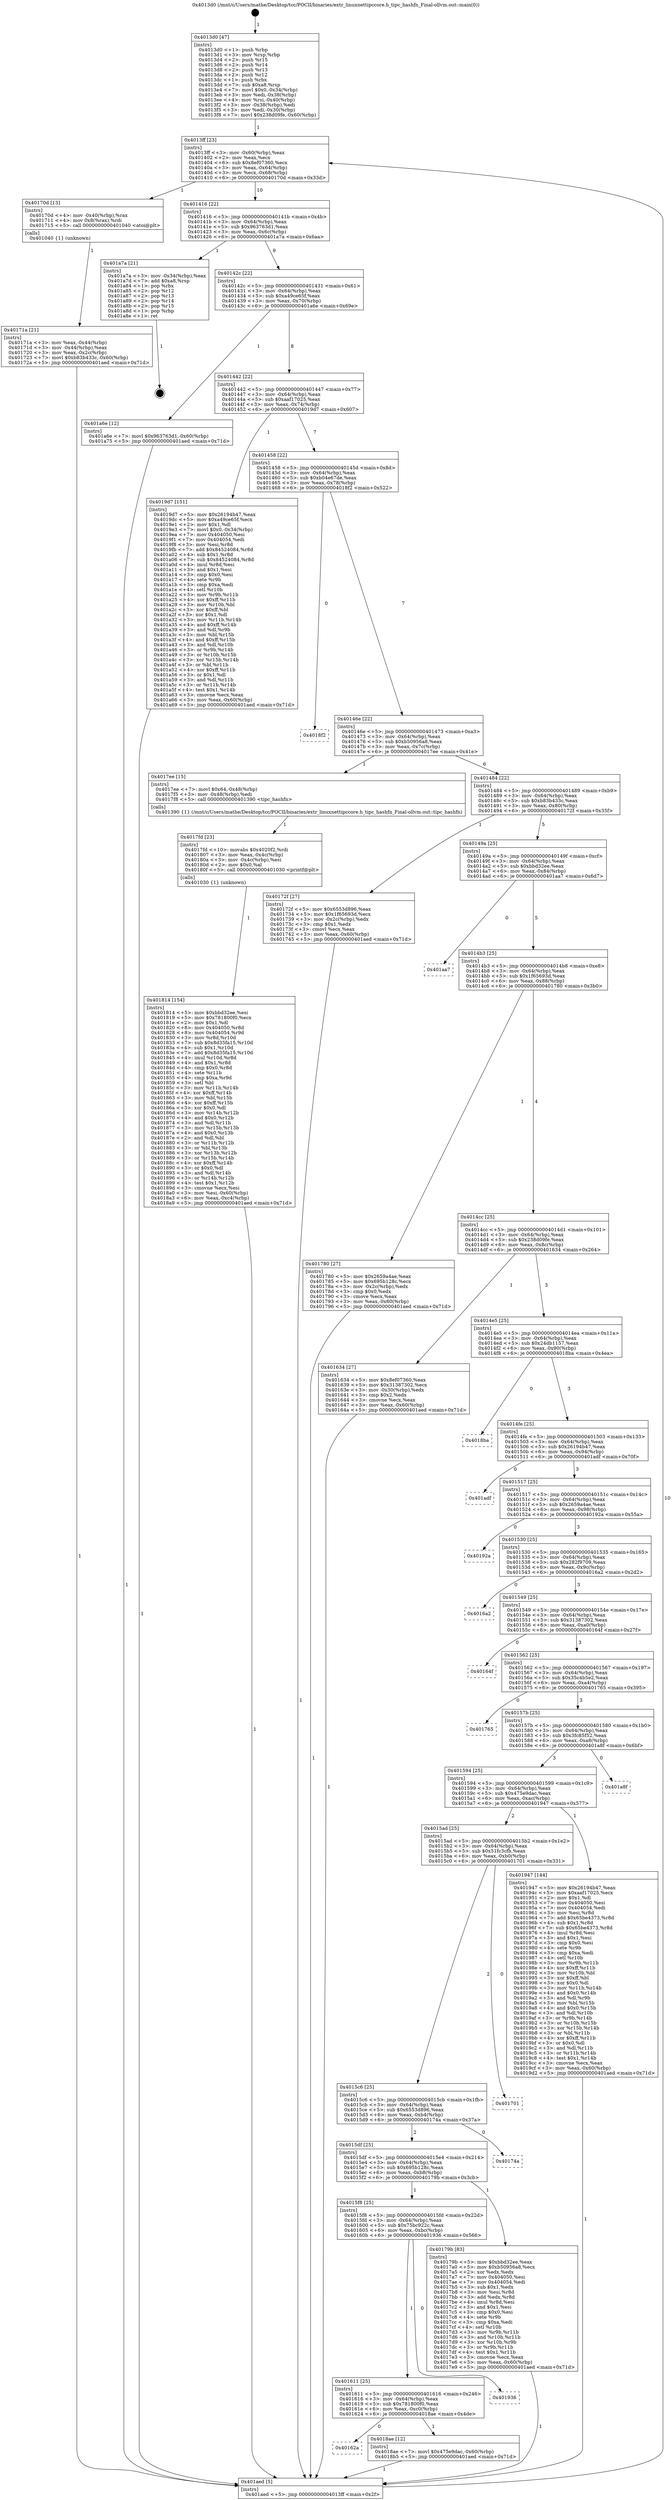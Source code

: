 digraph "0x4013d0" {
  label = "0x4013d0 (/mnt/c/Users/mathe/Desktop/tcc/POCII/binaries/extr_linuxnettipccore.h_tipc_hashfn_Final-ollvm.out::main(0))"
  labelloc = "t"
  node[shape=record]

  Entry [label="",width=0.3,height=0.3,shape=circle,fillcolor=black,style=filled]
  "0x4013ff" [label="{
     0x4013ff [23]\l
     | [instrs]\l
     &nbsp;&nbsp;0x4013ff \<+3\>: mov -0x60(%rbp),%eax\l
     &nbsp;&nbsp;0x401402 \<+2\>: mov %eax,%ecx\l
     &nbsp;&nbsp;0x401404 \<+6\>: sub $0x8ef07360,%ecx\l
     &nbsp;&nbsp;0x40140a \<+3\>: mov %eax,-0x64(%rbp)\l
     &nbsp;&nbsp;0x40140d \<+3\>: mov %ecx,-0x68(%rbp)\l
     &nbsp;&nbsp;0x401410 \<+6\>: je 000000000040170d \<main+0x33d\>\l
  }"]
  "0x40170d" [label="{
     0x40170d [13]\l
     | [instrs]\l
     &nbsp;&nbsp;0x40170d \<+4\>: mov -0x40(%rbp),%rax\l
     &nbsp;&nbsp;0x401711 \<+4\>: mov 0x8(%rax),%rdi\l
     &nbsp;&nbsp;0x401715 \<+5\>: call 0000000000401040 \<atoi@plt\>\l
     | [calls]\l
     &nbsp;&nbsp;0x401040 \{1\} (unknown)\l
  }"]
  "0x401416" [label="{
     0x401416 [22]\l
     | [instrs]\l
     &nbsp;&nbsp;0x401416 \<+5\>: jmp 000000000040141b \<main+0x4b\>\l
     &nbsp;&nbsp;0x40141b \<+3\>: mov -0x64(%rbp),%eax\l
     &nbsp;&nbsp;0x40141e \<+5\>: sub $0x963763d1,%eax\l
     &nbsp;&nbsp;0x401423 \<+3\>: mov %eax,-0x6c(%rbp)\l
     &nbsp;&nbsp;0x401426 \<+6\>: je 0000000000401a7a \<main+0x6aa\>\l
  }"]
  Exit [label="",width=0.3,height=0.3,shape=circle,fillcolor=black,style=filled,peripheries=2]
  "0x401a7a" [label="{
     0x401a7a [21]\l
     | [instrs]\l
     &nbsp;&nbsp;0x401a7a \<+3\>: mov -0x34(%rbp),%eax\l
     &nbsp;&nbsp;0x401a7d \<+7\>: add $0xa8,%rsp\l
     &nbsp;&nbsp;0x401a84 \<+1\>: pop %rbx\l
     &nbsp;&nbsp;0x401a85 \<+2\>: pop %r12\l
     &nbsp;&nbsp;0x401a87 \<+2\>: pop %r13\l
     &nbsp;&nbsp;0x401a89 \<+2\>: pop %r14\l
     &nbsp;&nbsp;0x401a8b \<+2\>: pop %r15\l
     &nbsp;&nbsp;0x401a8d \<+1\>: pop %rbp\l
     &nbsp;&nbsp;0x401a8e \<+1\>: ret\l
  }"]
  "0x40142c" [label="{
     0x40142c [22]\l
     | [instrs]\l
     &nbsp;&nbsp;0x40142c \<+5\>: jmp 0000000000401431 \<main+0x61\>\l
     &nbsp;&nbsp;0x401431 \<+3\>: mov -0x64(%rbp),%eax\l
     &nbsp;&nbsp;0x401434 \<+5\>: sub $0xa49ce65f,%eax\l
     &nbsp;&nbsp;0x401439 \<+3\>: mov %eax,-0x70(%rbp)\l
     &nbsp;&nbsp;0x40143c \<+6\>: je 0000000000401a6e \<main+0x69e\>\l
  }"]
  "0x40162a" [label="{
     0x40162a\l
  }", style=dashed]
  "0x401a6e" [label="{
     0x401a6e [12]\l
     | [instrs]\l
     &nbsp;&nbsp;0x401a6e \<+7\>: movl $0x963763d1,-0x60(%rbp)\l
     &nbsp;&nbsp;0x401a75 \<+5\>: jmp 0000000000401aed \<main+0x71d\>\l
  }"]
  "0x401442" [label="{
     0x401442 [22]\l
     | [instrs]\l
     &nbsp;&nbsp;0x401442 \<+5\>: jmp 0000000000401447 \<main+0x77\>\l
     &nbsp;&nbsp;0x401447 \<+3\>: mov -0x64(%rbp),%eax\l
     &nbsp;&nbsp;0x40144a \<+5\>: sub $0xaaf17025,%eax\l
     &nbsp;&nbsp;0x40144f \<+3\>: mov %eax,-0x74(%rbp)\l
     &nbsp;&nbsp;0x401452 \<+6\>: je 00000000004019d7 \<main+0x607\>\l
  }"]
  "0x4018ae" [label="{
     0x4018ae [12]\l
     | [instrs]\l
     &nbsp;&nbsp;0x4018ae \<+7\>: movl $0x475e9dac,-0x60(%rbp)\l
     &nbsp;&nbsp;0x4018b5 \<+5\>: jmp 0000000000401aed \<main+0x71d\>\l
  }"]
  "0x4019d7" [label="{
     0x4019d7 [151]\l
     | [instrs]\l
     &nbsp;&nbsp;0x4019d7 \<+5\>: mov $0x26194b47,%eax\l
     &nbsp;&nbsp;0x4019dc \<+5\>: mov $0xa49ce65f,%ecx\l
     &nbsp;&nbsp;0x4019e1 \<+2\>: mov $0x1,%dl\l
     &nbsp;&nbsp;0x4019e3 \<+7\>: movl $0x0,-0x34(%rbp)\l
     &nbsp;&nbsp;0x4019ea \<+7\>: mov 0x404050,%esi\l
     &nbsp;&nbsp;0x4019f1 \<+7\>: mov 0x404054,%edi\l
     &nbsp;&nbsp;0x4019f8 \<+3\>: mov %esi,%r8d\l
     &nbsp;&nbsp;0x4019fb \<+7\>: add $0x84524084,%r8d\l
     &nbsp;&nbsp;0x401a02 \<+4\>: sub $0x1,%r8d\l
     &nbsp;&nbsp;0x401a06 \<+7\>: sub $0x84524084,%r8d\l
     &nbsp;&nbsp;0x401a0d \<+4\>: imul %r8d,%esi\l
     &nbsp;&nbsp;0x401a11 \<+3\>: and $0x1,%esi\l
     &nbsp;&nbsp;0x401a14 \<+3\>: cmp $0x0,%esi\l
     &nbsp;&nbsp;0x401a17 \<+4\>: sete %r9b\l
     &nbsp;&nbsp;0x401a1b \<+3\>: cmp $0xa,%edi\l
     &nbsp;&nbsp;0x401a1e \<+4\>: setl %r10b\l
     &nbsp;&nbsp;0x401a22 \<+3\>: mov %r9b,%r11b\l
     &nbsp;&nbsp;0x401a25 \<+4\>: xor $0xff,%r11b\l
     &nbsp;&nbsp;0x401a29 \<+3\>: mov %r10b,%bl\l
     &nbsp;&nbsp;0x401a2c \<+3\>: xor $0xff,%bl\l
     &nbsp;&nbsp;0x401a2f \<+3\>: xor $0x1,%dl\l
     &nbsp;&nbsp;0x401a32 \<+3\>: mov %r11b,%r14b\l
     &nbsp;&nbsp;0x401a35 \<+4\>: and $0xff,%r14b\l
     &nbsp;&nbsp;0x401a39 \<+3\>: and %dl,%r9b\l
     &nbsp;&nbsp;0x401a3c \<+3\>: mov %bl,%r15b\l
     &nbsp;&nbsp;0x401a3f \<+4\>: and $0xff,%r15b\l
     &nbsp;&nbsp;0x401a43 \<+3\>: and %dl,%r10b\l
     &nbsp;&nbsp;0x401a46 \<+3\>: or %r9b,%r14b\l
     &nbsp;&nbsp;0x401a49 \<+3\>: or %r10b,%r15b\l
     &nbsp;&nbsp;0x401a4c \<+3\>: xor %r15b,%r14b\l
     &nbsp;&nbsp;0x401a4f \<+3\>: or %bl,%r11b\l
     &nbsp;&nbsp;0x401a52 \<+4\>: xor $0xff,%r11b\l
     &nbsp;&nbsp;0x401a56 \<+3\>: or $0x1,%dl\l
     &nbsp;&nbsp;0x401a59 \<+3\>: and %dl,%r11b\l
     &nbsp;&nbsp;0x401a5c \<+3\>: or %r11b,%r14b\l
     &nbsp;&nbsp;0x401a5f \<+4\>: test $0x1,%r14b\l
     &nbsp;&nbsp;0x401a63 \<+3\>: cmovne %ecx,%eax\l
     &nbsp;&nbsp;0x401a66 \<+3\>: mov %eax,-0x60(%rbp)\l
     &nbsp;&nbsp;0x401a69 \<+5\>: jmp 0000000000401aed \<main+0x71d\>\l
  }"]
  "0x401458" [label="{
     0x401458 [22]\l
     | [instrs]\l
     &nbsp;&nbsp;0x401458 \<+5\>: jmp 000000000040145d \<main+0x8d\>\l
     &nbsp;&nbsp;0x40145d \<+3\>: mov -0x64(%rbp),%eax\l
     &nbsp;&nbsp;0x401460 \<+5\>: sub $0xb04e67de,%eax\l
     &nbsp;&nbsp;0x401465 \<+3\>: mov %eax,-0x78(%rbp)\l
     &nbsp;&nbsp;0x401468 \<+6\>: je 00000000004018f2 \<main+0x522\>\l
  }"]
  "0x401611" [label="{
     0x401611 [25]\l
     | [instrs]\l
     &nbsp;&nbsp;0x401611 \<+5\>: jmp 0000000000401616 \<main+0x246\>\l
     &nbsp;&nbsp;0x401616 \<+3\>: mov -0x64(%rbp),%eax\l
     &nbsp;&nbsp;0x401619 \<+5\>: sub $0x781800f0,%eax\l
     &nbsp;&nbsp;0x40161e \<+6\>: mov %eax,-0xc0(%rbp)\l
     &nbsp;&nbsp;0x401624 \<+6\>: je 00000000004018ae \<main+0x4de\>\l
  }"]
  "0x4018f2" [label="{
     0x4018f2\l
  }", style=dashed]
  "0x40146e" [label="{
     0x40146e [22]\l
     | [instrs]\l
     &nbsp;&nbsp;0x40146e \<+5\>: jmp 0000000000401473 \<main+0xa3\>\l
     &nbsp;&nbsp;0x401473 \<+3\>: mov -0x64(%rbp),%eax\l
     &nbsp;&nbsp;0x401476 \<+5\>: sub $0xb50956a8,%eax\l
     &nbsp;&nbsp;0x40147b \<+3\>: mov %eax,-0x7c(%rbp)\l
     &nbsp;&nbsp;0x40147e \<+6\>: je 00000000004017ee \<main+0x41e\>\l
  }"]
  "0x401936" [label="{
     0x401936\l
  }", style=dashed]
  "0x4017ee" [label="{
     0x4017ee [15]\l
     | [instrs]\l
     &nbsp;&nbsp;0x4017ee \<+7\>: movl $0x64,-0x48(%rbp)\l
     &nbsp;&nbsp;0x4017f5 \<+3\>: mov -0x48(%rbp),%edi\l
     &nbsp;&nbsp;0x4017f8 \<+5\>: call 0000000000401390 \<tipc_hashfn\>\l
     | [calls]\l
     &nbsp;&nbsp;0x401390 \{1\} (/mnt/c/Users/mathe/Desktop/tcc/POCII/binaries/extr_linuxnettipccore.h_tipc_hashfn_Final-ollvm.out::tipc_hashfn)\l
  }"]
  "0x401484" [label="{
     0x401484 [22]\l
     | [instrs]\l
     &nbsp;&nbsp;0x401484 \<+5\>: jmp 0000000000401489 \<main+0xb9\>\l
     &nbsp;&nbsp;0x401489 \<+3\>: mov -0x64(%rbp),%eax\l
     &nbsp;&nbsp;0x40148c \<+5\>: sub $0xb83b433c,%eax\l
     &nbsp;&nbsp;0x401491 \<+3\>: mov %eax,-0x80(%rbp)\l
     &nbsp;&nbsp;0x401494 \<+6\>: je 000000000040172f \<main+0x35f\>\l
  }"]
  "0x401814" [label="{
     0x401814 [154]\l
     | [instrs]\l
     &nbsp;&nbsp;0x401814 \<+5\>: mov $0xbbd32ee,%esi\l
     &nbsp;&nbsp;0x401819 \<+5\>: mov $0x781800f0,%ecx\l
     &nbsp;&nbsp;0x40181e \<+2\>: mov $0x1,%dl\l
     &nbsp;&nbsp;0x401820 \<+8\>: mov 0x404050,%r8d\l
     &nbsp;&nbsp;0x401828 \<+8\>: mov 0x404054,%r9d\l
     &nbsp;&nbsp;0x401830 \<+3\>: mov %r8d,%r10d\l
     &nbsp;&nbsp;0x401833 \<+7\>: sub $0x8d35fa15,%r10d\l
     &nbsp;&nbsp;0x40183a \<+4\>: sub $0x1,%r10d\l
     &nbsp;&nbsp;0x40183e \<+7\>: add $0x8d35fa15,%r10d\l
     &nbsp;&nbsp;0x401845 \<+4\>: imul %r10d,%r8d\l
     &nbsp;&nbsp;0x401849 \<+4\>: and $0x1,%r8d\l
     &nbsp;&nbsp;0x40184d \<+4\>: cmp $0x0,%r8d\l
     &nbsp;&nbsp;0x401851 \<+4\>: sete %r11b\l
     &nbsp;&nbsp;0x401855 \<+4\>: cmp $0xa,%r9d\l
     &nbsp;&nbsp;0x401859 \<+3\>: setl %bl\l
     &nbsp;&nbsp;0x40185c \<+3\>: mov %r11b,%r14b\l
     &nbsp;&nbsp;0x40185f \<+4\>: xor $0xff,%r14b\l
     &nbsp;&nbsp;0x401863 \<+3\>: mov %bl,%r15b\l
     &nbsp;&nbsp;0x401866 \<+4\>: xor $0xff,%r15b\l
     &nbsp;&nbsp;0x40186a \<+3\>: xor $0x0,%dl\l
     &nbsp;&nbsp;0x40186d \<+3\>: mov %r14b,%r12b\l
     &nbsp;&nbsp;0x401870 \<+4\>: and $0x0,%r12b\l
     &nbsp;&nbsp;0x401874 \<+3\>: and %dl,%r11b\l
     &nbsp;&nbsp;0x401877 \<+3\>: mov %r15b,%r13b\l
     &nbsp;&nbsp;0x40187a \<+4\>: and $0x0,%r13b\l
     &nbsp;&nbsp;0x40187e \<+2\>: and %dl,%bl\l
     &nbsp;&nbsp;0x401880 \<+3\>: or %r11b,%r12b\l
     &nbsp;&nbsp;0x401883 \<+3\>: or %bl,%r13b\l
     &nbsp;&nbsp;0x401886 \<+3\>: xor %r13b,%r12b\l
     &nbsp;&nbsp;0x401889 \<+3\>: or %r15b,%r14b\l
     &nbsp;&nbsp;0x40188c \<+4\>: xor $0xff,%r14b\l
     &nbsp;&nbsp;0x401890 \<+3\>: or $0x0,%dl\l
     &nbsp;&nbsp;0x401893 \<+3\>: and %dl,%r14b\l
     &nbsp;&nbsp;0x401896 \<+3\>: or %r14b,%r12b\l
     &nbsp;&nbsp;0x401899 \<+4\>: test $0x1,%r12b\l
     &nbsp;&nbsp;0x40189d \<+3\>: cmovne %ecx,%esi\l
     &nbsp;&nbsp;0x4018a0 \<+3\>: mov %esi,-0x60(%rbp)\l
     &nbsp;&nbsp;0x4018a3 \<+6\>: mov %eax,-0xc4(%rbp)\l
     &nbsp;&nbsp;0x4018a9 \<+5\>: jmp 0000000000401aed \<main+0x71d\>\l
  }"]
  "0x40172f" [label="{
     0x40172f [27]\l
     | [instrs]\l
     &nbsp;&nbsp;0x40172f \<+5\>: mov $0x6553d896,%eax\l
     &nbsp;&nbsp;0x401734 \<+5\>: mov $0x1f65693d,%ecx\l
     &nbsp;&nbsp;0x401739 \<+3\>: mov -0x2c(%rbp),%edx\l
     &nbsp;&nbsp;0x40173c \<+3\>: cmp $0x1,%edx\l
     &nbsp;&nbsp;0x40173f \<+3\>: cmovl %ecx,%eax\l
     &nbsp;&nbsp;0x401742 \<+3\>: mov %eax,-0x60(%rbp)\l
     &nbsp;&nbsp;0x401745 \<+5\>: jmp 0000000000401aed \<main+0x71d\>\l
  }"]
  "0x40149a" [label="{
     0x40149a [25]\l
     | [instrs]\l
     &nbsp;&nbsp;0x40149a \<+5\>: jmp 000000000040149f \<main+0xcf\>\l
     &nbsp;&nbsp;0x40149f \<+3\>: mov -0x64(%rbp),%eax\l
     &nbsp;&nbsp;0x4014a2 \<+5\>: sub $0xbbd32ee,%eax\l
     &nbsp;&nbsp;0x4014a7 \<+6\>: mov %eax,-0x84(%rbp)\l
     &nbsp;&nbsp;0x4014ad \<+6\>: je 0000000000401aa7 \<main+0x6d7\>\l
  }"]
  "0x4017fd" [label="{
     0x4017fd [23]\l
     | [instrs]\l
     &nbsp;&nbsp;0x4017fd \<+10\>: movabs $0x4020f2,%rdi\l
     &nbsp;&nbsp;0x401807 \<+3\>: mov %eax,-0x4c(%rbp)\l
     &nbsp;&nbsp;0x40180a \<+3\>: mov -0x4c(%rbp),%esi\l
     &nbsp;&nbsp;0x40180d \<+2\>: mov $0x0,%al\l
     &nbsp;&nbsp;0x40180f \<+5\>: call 0000000000401030 \<printf@plt\>\l
     | [calls]\l
     &nbsp;&nbsp;0x401030 \{1\} (unknown)\l
  }"]
  "0x401aa7" [label="{
     0x401aa7\l
  }", style=dashed]
  "0x4014b3" [label="{
     0x4014b3 [25]\l
     | [instrs]\l
     &nbsp;&nbsp;0x4014b3 \<+5\>: jmp 00000000004014b8 \<main+0xe8\>\l
     &nbsp;&nbsp;0x4014b8 \<+3\>: mov -0x64(%rbp),%eax\l
     &nbsp;&nbsp;0x4014bb \<+5\>: sub $0x1f65693d,%eax\l
     &nbsp;&nbsp;0x4014c0 \<+6\>: mov %eax,-0x88(%rbp)\l
     &nbsp;&nbsp;0x4014c6 \<+6\>: je 0000000000401780 \<main+0x3b0\>\l
  }"]
  "0x4015f8" [label="{
     0x4015f8 [25]\l
     | [instrs]\l
     &nbsp;&nbsp;0x4015f8 \<+5\>: jmp 00000000004015fd \<main+0x22d\>\l
     &nbsp;&nbsp;0x4015fd \<+3\>: mov -0x64(%rbp),%eax\l
     &nbsp;&nbsp;0x401600 \<+5\>: sub $0x75bc922c,%eax\l
     &nbsp;&nbsp;0x401605 \<+6\>: mov %eax,-0xbc(%rbp)\l
     &nbsp;&nbsp;0x40160b \<+6\>: je 0000000000401936 \<main+0x566\>\l
  }"]
  "0x401780" [label="{
     0x401780 [27]\l
     | [instrs]\l
     &nbsp;&nbsp;0x401780 \<+5\>: mov $0x2659a4ae,%eax\l
     &nbsp;&nbsp;0x401785 \<+5\>: mov $0x695b128c,%ecx\l
     &nbsp;&nbsp;0x40178a \<+3\>: mov -0x2c(%rbp),%edx\l
     &nbsp;&nbsp;0x40178d \<+3\>: cmp $0x0,%edx\l
     &nbsp;&nbsp;0x401790 \<+3\>: cmove %ecx,%eax\l
     &nbsp;&nbsp;0x401793 \<+3\>: mov %eax,-0x60(%rbp)\l
     &nbsp;&nbsp;0x401796 \<+5\>: jmp 0000000000401aed \<main+0x71d\>\l
  }"]
  "0x4014cc" [label="{
     0x4014cc [25]\l
     | [instrs]\l
     &nbsp;&nbsp;0x4014cc \<+5\>: jmp 00000000004014d1 \<main+0x101\>\l
     &nbsp;&nbsp;0x4014d1 \<+3\>: mov -0x64(%rbp),%eax\l
     &nbsp;&nbsp;0x4014d4 \<+5\>: sub $0x238d09fe,%eax\l
     &nbsp;&nbsp;0x4014d9 \<+6\>: mov %eax,-0x8c(%rbp)\l
     &nbsp;&nbsp;0x4014df \<+6\>: je 0000000000401634 \<main+0x264\>\l
  }"]
  "0x40179b" [label="{
     0x40179b [83]\l
     | [instrs]\l
     &nbsp;&nbsp;0x40179b \<+5\>: mov $0xbbd32ee,%eax\l
     &nbsp;&nbsp;0x4017a0 \<+5\>: mov $0xb50956a8,%ecx\l
     &nbsp;&nbsp;0x4017a5 \<+2\>: xor %edx,%edx\l
     &nbsp;&nbsp;0x4017a7 \<+7\>: mov 0x404050,%esi\l
     &nbsp;&nbsp;0x4017ae \<+7\>: mov 0x404054,%edi\l
     &nbsp;&nbsp;0x4017b5 \<+3\>: sub $0x1,%edx\l
     &nbsp;&nbsp;0x4017b8 \<+3\>: mov %esi,%r8d\l
     &nbsp;&nbsp;0x4017bb \<+3\>: add %edx,%r8d\l
     &nbsp;&nbsp;0x4017be \<+4\>: imul %r8d,%esi\l
     &nbsp;&nbsp;0x4017c2 \<+3\>: and $0x1,%esi\l
     &nbsp;&nbsp;0x4017c5 \<+3\>: cmp $0x0,%esi\l
     &nbsp;&nbsp;0x4017c8 \<+4\>: sete %r9b\l
     &nbsp;&nbsp;0x4017cc \<+3\>: cmp $0xa,%edi\l
     &nbsp;&nbsp;0x4017cf \<+4\>: setl %r10b\l
     &nbsp;&nbsp;0x4017d3 \<+3\>: mov %r9b,%r11b\l
     &nbsp;&nbsp;0x4017d6 \<+3\>: and %r10b,%r11b\l
     &nbsp;&nbsp;0x4017d9 \<+3\>: xor %r10b,%r9b\l
     &nbsp;&nbsp;0x4017dc \<+3\>: or %r9b,%r11b\l
     &nbsp;&nbsp;0x4017df \<+4\>: test $0x1,%r11b\l
     &nbsp;&nbsp;0x4017e3 \<+3\>: cmovne %ecx,%eax\l
     &nbsp;&nbsp;0x4017e6 \<+3\>: mov %eax,-0x60(%rbp)\l
     &nbsp;&nbsp;0x4017e9 \<+5\>: jmp 0000000000401aed \<main+0x71d\>\l
  }"]
  "0x401634" [label="{
     0x401634 [27]\l
     | [instrs]\l
     &nbsp;&nbsp;0x401634 \<+5\>: mov $0x8ef07360,%eax\l
     &nbsp;&nbsp;0x401639 \<+5\>: mov $0x31387302,%ecx\l
     &nbsp;&nbsp;0x40163e \<+3\>: mov -0x30(%rbp),%edx\l
     &nbsp;&nbsp;0x401641 \<+3\>: cmp $0x2,%edx\l
     &nbsp;&nbsp;0x401644 \<+3\>: cmovne %ecx,%eax\l
     &nbsp;&nbsp;0x401647 \<+3\>: mov %eax,-0x60(%rbp)\l
     &nbsp;&nbsp;0x40164a \<+5\>: jmp 0000000000401aed \<main+0x71d\>\l
  }"]
  "0x4014e5" [label="{
     0x4014e5 [25]\l
     | [instrs]\l
     &nbsp;&nbsp;0x4014e5 \<+5\>: jmp 00000000004014ea \<main+0x11a\>\l
     &nbsp;&nbsp;0x4014ea \<+3\>: mov -0x64(%rbp),%eax\l
     &nbsp;&nbsp;0x4014ed \<+5\>: sub $0x24db1157,%eax\l
     &nbsp;&nbsp;0x4014f2 \<+6\>: mov %eax,-0x90(%rbp)\l
     &nbsp;&nbsp;0x4014f8 \<+6\>: je 00000000004018ba \<main+0x4ea\>\l
  }"]
  "0x401aed" [label="{
     0x401aed [5]\l
     | [instrs]\l
     &nbsp;&nbsp;0x401aed \<+5\>: jmp 00000000004013ff \<main+0x2f\>\l
  }"]
  "0x4013d0" [label="{
     0x4013d0 [47]\l
     | [instrs]\l
     &nbsp;&nbsp;0x4013d0 \<+1\>: push %rbp\l
     &nbsp;&nbsp;0x4013d1 \<+3\>: mov %rsp,%rbp\l
     &nbsp;&nbsp;0x4013d4 \<+2\>: push %r15\l
     &nbsp;&nbsp;0x4013d6 \<+2\>: push %r14\l
     &nbsp;&nbsp;0x4013d8 \<+2\>: push %r13\l
     &nbsp;&nbsp;0x4013da \<+2\>: push %r12\l
     &nbsp;&nbsp;0x4013dc \<+1\>: push %rbx\l
     &nbsp;&nbsp;0x4013dd \<+7\>: sub $0xa8,%rsp\l
     &nbsp;&nbsp;0x4013e4 \<+7\>: movl $0x0,-0x34(%rbp)\l
     &nbsp;&nbsp;0x4013eb \<+3\>: mov %edi,-0x38(%rbp)\l
     &nbsp;&nbsp;0x4013ee \<+4\>: mov %rsi,-0x40(%rbp)\l
     &nbsp;&nbsp;0x4013f2 \<+3\>: mov -0x38(%rbp),%edi\l
     &nbsp;&nbsp;0x4013f5 \<+3\>: mov %edi,-0x30(%rbp)\l
     &nbsp;&nbsp;0x4013f8 \<+7\>: movl $0x238d09fe,-0x60(%rbp)\l
  }"]
  "0x40171a" [label="{
     0x40171a [21]\l
     | [instrs]\l
     &nbsp;&nbsp;0x40171a \<+3\>: mov %eax,-0x44(%rbp)\l
     &nbsp;&nbsp;0x40171d \<+3\>: mov -0x44(%rbp),%eax\l
     &nbsp;&nbsp;0x401720 \<+3\>: mov %eax,-0x2c(%rbp)\l
     &nbsp;&nbsp;0x401723 \<+7\>: movl $0xb83b433c,-0x60(%rbp)\l
     &nbsp;&nbsp;0x40172a \<+5\>: jmp 0000000000401aed \<main+0x71d\>\l
  }"]
  "0x4015df" [label="{
     0x4015df [25]\l
     | [instrs]\l
     &nbsp;&nbsp;0x4015df \<+5\>: jmp 00000000004015e4 \<main+0x214\>\l
     &nbsp;&nbsp;0x4015e4 \<+3\>: mov -0x64(%rbp),%eax\l
     &nbsp;&nbsp;0x4015e7 \<+5\>: sub $0x695b128c,%eax\l
     &nbsp;&nbsp;0x4015ec \<+6\>: mov %eax,-0xb8(%rbp)\l
     &nbsp;&nbsp;0x4015f2 \<+6\>: je 000000000040179b \<main+0x3cb\>\l
  }"]
  "0x4018ba" [label="{
     0x4018ba\l
  }", style=dashed]
  "0x4014fe" [label="{
     0x4014fe [25]\l
     | [instrs]\l
     &nbsp;&nbsp;0x4014fe \<+5\>: jmp 0000000000401503 \<main+0x133\>\l
     &nbsp;&nbsp;0x401503 \<+3\>: mov -0x64(%rbp),%eax\l
     &nbsp;&nbsp;0x401506 \<+5\>: sub $0x26194b47,%eax\l
     &nbsp;&nbsp;0x40150b \<+6\>: mov %eax,-0x94(%rbp)\l
     &nbsp;&nbsp;0x401511 \<+6\>: je 0000000000401adf \<main+0x70f\>\l
  }"]
  "0x40174a" [label="{
     0x40174a\l
  }", style=dashed]
  "0x401adf" [label="{
     0x401adf\l
  }", style=dashed]
  "0x401517" [label="{
     0x401517 [25]\l
     | [instrs]\l
     &nbsp;&nbsp;0x401517 \<+5\>: jmp 000000000040151c \<main+0x14c\>\l
     &nbsp;&nbsp;0x40151c \<+3\>: mov -0x64(%rbp),%eax\l
     &nbsp;&nbsp;0x40151f \<+5\>: sub $0x2659a4ae,%eax\l
     &nbsp;&nbsp;0x401524 \<+6\>: mov %eax,-0x98(%rbp)\l
     &nbsp;&nbsp;0x40152a \<+6\>: je 000000000040192a \<main+0x55a\>\l
  }"]
  "0x4015c6" [label="{
     0x4015c6 [25]\l
     | [instrs]\l
     &nbsp;&nbsp;0x4015c6 \<+5\>: jmp 00000000004015cb \<main+0x1fb\>\l
     &nbsp;&nbsp;0x4015cb \<+3\>: mov -0x64(%rbp),%eax\l
     &nbsp;&nbsp;0x4015ce \<+5\>: sub $0x6553d896,%eax\l
     &nbsp;&nbsp;0x4015d3 \<+6\>: mov %eax,-0xb4(%rbp)\l
     &nbsp;&nbsp;0x4015d9 \<+6\>: je 000000000040174a \<main+0x37a\>\l
  }"]
  "0x40192a" [label="{
     0x40192a\l
  }", style=dashed]
  "0x401530" [label="{
     0x401530 [25]\l
     | [instrs]\l
     &nbsp;&nbsp;0x401530 \<+5\>: jmp 0000000000401535 \<main+0x165\>\l
     &nbsp;&nbsp;0x401535 \<+3\>: mov -0x64(%rbp),%eax\l
     &nbsp;&nbsp;0x401538 \<+5\>: sub $0x282f9709,%eax\l
     &nbsp;&nbsp;0x40153d \<+6\>: mov %eax,-0x9c(%rbp)\l
     &nbsp;&nbsp;0x401543 \<+6\>: je 00000000004016a2 \<main+0x2d2\>\l
  }"]
  "0x401701" [label="{
     0x401701\l
  }", style=dashed]
  "0x4016a2" [label="{
     0x4016a2\l
  }", style=dashed]
  "0x401549" [label="{
     0x401549 [25]\l
     | [instrs]\l
     &nbsp;&nbsp;0x401549 \<+5\>: jmp 000000000040154e \<main+0x17e\>\l
     &nbsp;&nbsp;0x40154e \<+3\>: mov -0x64(%rbp),%eax\l
     &nbsp;&nbsp;0x401551 \<+5\>: sub $0x31387302,%eax\l
     &nbsp;&nbsp;0x401556 \<+6\>: mov %eax,-0xa0(%rbp)\l
     &nbsp;&nbsp;0x40155c \<+6\>: je 000000000040164f \<main+0x27f\>\l
  }"]
  "0x4015ad" [label="{
     0x4015ad [25]\l
     | [instrs]\l
     &nbsp;&nbsp;0x4015ad \<+5\>: jmp 00000000004015b2 \<main+0x1e2\>\l
     &nbsp;&nbsp;0x4015b2 \<+3\>: mov -0x64(%rbp),%eax\l
     &nbsp;&nbsp;0x4015b5 \<+5\>: sub $0x51fc3cfb,%eax\l
     &nbsp;&nbsp;0x4015ba \<+6\>: mov %eax,-0xb0(%rbp)\l
     &nbsp;&nbsp;0x4015c0 \<+6\>: je 0000000000401701 \<main+0x331\>\l
  }"]
  "0x40164f" [label="{
     0x40164f\l
  }", style=dashed]
  "0x401562" [label="{
     0x401562 [25]\l
     | [instrs]\l
     &nbsp;&nbsp;0x401562 \<+5\>: jmp 0000000000401567 \<main+0x197\>\l
     &nbsp;&nbsp;0x401567 \<+3\>: mov -0x64(%rbp),%eax\l
     &nbsp;&nbsp;0x40156a \<+5\>: sub $0x35c4b5e2,%eax\l
     &nbsp;&nbsp;0x40156f \<+6\>: mov %eax,-0xa4(%rbp)\l
     &nbsp;&nbsp;0x401575 \<+6\>: je 0000000000401765 \<main+0x395\>\l
  }"]
  "0x401947" [label="{
     0x401947 [144]\l
     | [instrs]\l
     &nbsp;&nbsp;0x401947 \<+5\>: mov $0x26194b47,%eax\l
     &nbsp;&nbsp;0x40194c \<+5\>: mov $0xaaf17025,%ecx\l
     &nbsp;&nbsp;0x401951 \<+2\>: mov $0x1,%dl\l
     &nbsp;&nbsp;0x401953 \<+7\>: mov 0x404050,%esi\l
     &nbsp;&nbsp;0x40195a \<+7\>: mov 0x404054,%edi\l
     &nbsp;&nbsp;0x401961 \<+3\>: mov %esi,%r8d\l
     &nbsp;&nbsp;0x401964 \<+7\>: add $0x65be4373,%r8d\l
     &nbsp;&nbsp;0x40196b \<+4\>: sub $0x1,%r8d\l
     &nbsp;&nbsp;0x40196f \<+7\>: sub $0x65be4373,%r8d\l
     &nbsp;&nbsp;0x401976 \<+4\>: imul %r8d,%esi\l
     &nbsp;&nbsp;0x40197a \<+3\>: and $0x1,%esi\l
     &nbsp;&nbsp;0x40197d \<+3\>: cmp $0x0,%esi\l
     &nbsp;&nbsp;0x401980 \<+4\>: sete %r9b\l
     &nbsp;&nbsp;0x401984 \<+3\>: cmp $0xa,%edi\l
     &nbsp;&nbsp;0x401987 \<+4\>: setl %r10b\l
     &nbsp;&nbsp;0x40198b \<+3\>: mov %r9b,%r11b\l
     &nbsp;&nbsp;0x40198e \<+4\>: xor $0xff,%r11b\l
     &nbsp;&nbsp;0x401992 \<+3\>: mov %r10b,%bl\l
     &nbsp;&nbsp;0x401995 \<+3\>: xor $0xff,%bl\l
     &nbsp;&nbsp;0x401998 \<+3\>: xor $0x0,%dl\l
     &nbsp;&nbsp;0x40199b \<+3\>: mov %r11b,%r14b\l
     &nbsp;&nbsp;0x40199e \<+4\>: and $0x0,%r14b\l
     &nbsp;&nbsp;0x4019a2 \<+3\>: and %dl,%r9b\l
     &nbsp;&nbsp;0x4019a5 \<+3\>: mov %bl,%r15b\l
     &nbsp;&nbsp;0x4019a8 \<+4\>: and $0x0,%r15b\l
     &nbsp;&nbsp;0x4019ac \<+3\>: and %dl,%r10b\l
     &nbsp;&nbsp;0x4019af \<+3\>: or %r9b,%r14b\l
     &nbsp;&nbsp;0x4019b2 \<+3\>: or %r10b,%r15b\l
     &nbsp;&nbsp;0x4019b5 \<+3\>: xor %r15b,%r14b\l
     &nbsp;&nbsp;0x4019b8 \<+3\>: or %bl,%r11b\l
     &nbsp;&nbsp;0x4019bb \<+4\>: xor $0xff,%r11b\l
     &nbsp;&nbsp;0x4019bf \<+3\>: or $0x0,%dl\l
     &nbsp;&nbsp;0x4019c2 \<+3\>: and %dl,%r11b\l
     &nbsp;&nbsp;0x4019c5 \<+3\>: or %r11b,%r14b\l
     &nbsp;&nbsp;0x4019c8 \<+4\>: test $0x1,%r14b\l
     &nbsp;&nbsp;0x4019cc \<+3\>: cmovne %ecx,%eax\l
     &nbsp;&nbsp;0x4019cf \<+3\>: mov %eax,-0x60(%rbp)\l
     &nbsp;&nbsp;0x4019d2 \<+5\>: jmp 0000000000401aed \<main+0x71d\>\l
  }"]
  "0x401765" [label="{
     0x401765\l
  }", style=dashed]
  "0x40157b" [label="{
     0x40157b [25]\l
     | [instrs]\l
     &nbsp;&nbsp;0x40157b \<+5\>: jmp 0000000000401580 \<main+0x1b0\>\l
     &nbsp;&nbsp;0x401580 \<+3\>: mov -0x64(%rbp),%eax\l
     &nbsp;&nbsp;0x401583 \<+5\>: sub $0x3fc85f52,%eax\l
     &nbsp;&nbsp;0x401588 \<+6\>: mov %eax,-0xa8(%rbp)\l
     &nbsp;&nbsp;0x40158e \<+6\>: je 0000000000401a8f \<main+0x6bf\>\l
  }"]
  "0x401594" [label="{
     0x401594 [25]\l
     | [instrs]\l
     &nbsp;&nbsp;0x401594 \<+5\>: jmp 0000000000401599 \<main+0x1c9\>\l
     &nbsp;&nbsp;0x401599 \<+3\>: mov -0x64(%rbp),%eax\l
     &nbsp;&nbsp;0x40159c \<+5\>: sub $0x475e9dac,%eax\l
     &nbsp;&nbsp;0x4015a1 \<+6\>: mov %eax,-0xac(%rbp)\l
     &nbsp;&nbsp;0x4015a7 \<+6\>: je 0000000000401947 \<main+0x577\>\l
  }"]
  "0x401a8f" [label="{
     0x401a8f\l
  }", style=dashed]
  Entry -> "0x4013d0" [label=" 1"]
  "0x4013ff" -> "0x40170d" [label=" 1"]
  "0x4013ff" -> "0x401416" [label=" 10"]
  "0x401a7a" -> Exit [label=" 1"]
  "0x401416" -> "0x401a7a" [label=" 1"]
  "0x401416" -> "0x40142c" [label=" 9"]
  "0x401a6e" -> "0x401aed" [label=" 1"]
  "0x40142c" -> "0x401a6e" [label=" 1"]
  "0x40142c" -> "0x401442" [label=" 8"]
  "0x4019d7" -> "0x401aed" [label=" 1"]
  "0x401442" -> "0x4019d7" [label=" 1"]
  "0x401442" -> "0x401458" [label=" 7"]
  "0x401947" -> "0x401aed" [label=" 1"]
  "0x401458" -> "0x4018f2" [label=" 0"]
  "0x401458" -> "0x40146e" [label=" 7"]
  "0x401611" -> "0x40162a" [label=" 0"]
  "0x40146e" -> "0x4017ee" [label=" 1"]
  "0x40146e" -> "0x401484" [label=" 6"]
  "0x401611" -> "0x4018ae" [label=" 1"]
  "0x401484" -> "0x40172f" [label=" 1"]
  "0x401484" -> "0x40149a" [label=" 5"]
  "0x4015f8" -> "0x401611" [label=" 1"]
  "0x40149a" -> "0x401aa7" [label=" 0"]
  "0x40149a" -> "0x4014b3" [label=" 5"]
  "0x4015f8" -> "0x401936" [label=" 0"]
  "0x4014b3" -> "0x401780" [label=" 1"]
  "0x4014b3" -> "0x4014cc" [label=" 4"]
  "0x4018ae" -> "0x401aed" [label=" 1"]
  "0x4014cc" -> "0x401634" [label=" 1"]
  "0x4014cc" -> "0x4014e5" [label=" 3"]
  "0x401634" -> "0x401aed" [label=" 1"]
  "0x4013d0" -> "0x4013ff" [label=" 1"]
  "0x401aed" -> "0x4013ff" [label=" 10"]
  "0x40170d" -> "0x40171a" [label=" 1"]
  "0x40171a" -> "0x401aed" [label=" 1"]
  "0x40172f" -> "0x401aed" [label=" 1"]
  "0x401780" -> "0x401aed" [label=" 1"]
  "0x401814" -> "0x401aed" [label=" 1"]
  "0x4014e5" -> "0x4018ba" [label=" 0"]
  "0x4014e5" -> "0x4014fe" [label=" 3"]
  "0x4017ee" -> "0x4017fd" [label=" 1"]
  "0x4014fe" -> "0x401adf" [label=" 0"]
  "0x4014fe" -> "0x401517" [label=" 3"]
  "0x40179b" -> "0x401aed" [label=" 1"]
  "0x401517" -> "0x40192a" [label=" 0"]
  "0x401517" -> "0x401530" [label=" 3"]
  "0x4015df" -> "0x40179b" [label=" 1"]
  "0x401530" -> "0x4016a2" [label=" 0"]
  "0x401530" -> "0x401549" [label=" 3"]
  "0x4017fd" -> "0x401814" [label=" 1"]
  "0x401549" -> "0x40164f" [label=" 0"]
  "0x401549" -> "0x401562" [label=" 3"]
  "0x4015c6" -> "0x40174a" [label=" 0"]
  "0x401562" -> "0x401765" [label=" 0"]
  "0x401562" -> "0x40157b" [label=" 3"]
  "0x4015df" -> "0x4015f8" [label=" 1"]
  "0x40157b" -> "0x401a8f" [label=" 0"]
  "0x40157b" -> "0x401594" [label=" 3"]
  "0x4015ad" -> "0x4015c6" [label=" 2"]
  "0x401594" -> "0x401947" [label=" 1"]
  "0x401594" -> "0x4015ad" [label=" 2"]
  "0x4015c6" -> "0x4015df" [label=" 2"]
  "0x4015ad" -> "0x401701" [label=" 0"]
}
